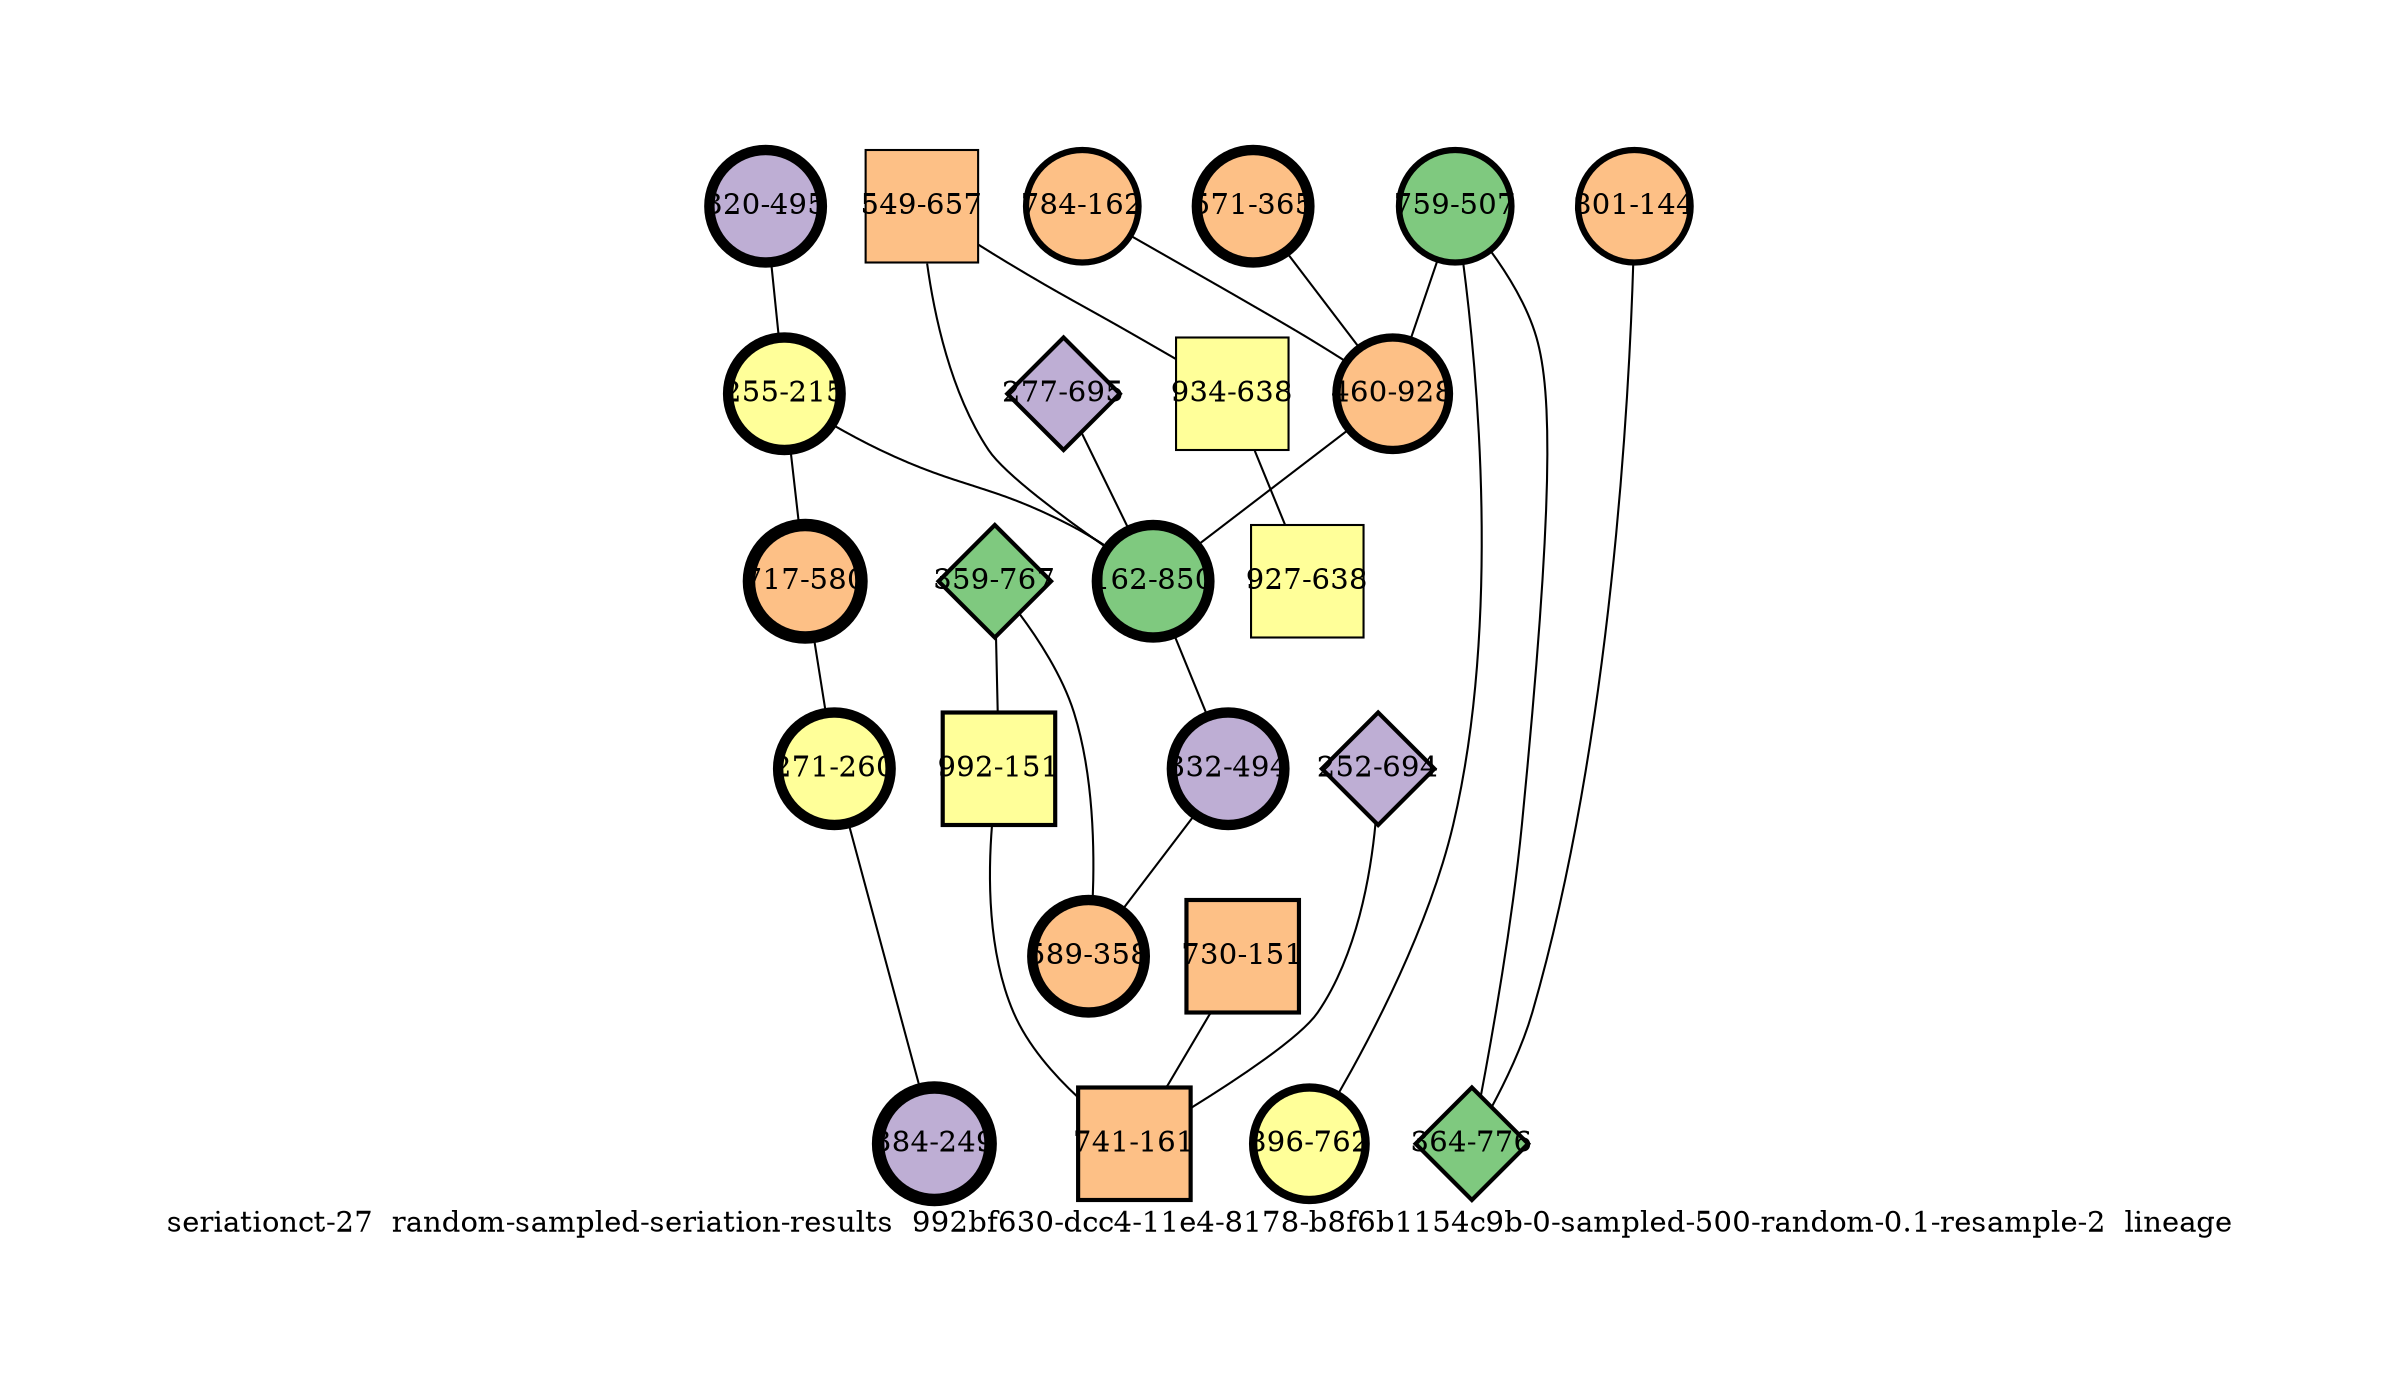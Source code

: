 strict graph "seriationct-27  random-sampled-seriation-results  992bf630-dcc4-11e4-8178-b8f6b1154c9b-0-sampled-500-random-0.1-resample-2  lineage" {
labelloc=b;
ratio=auto;
pad="1.0";
label="seriationct-27  random-sampled-seriation-results  992bf630-dcc4-11e4-8178-b8f6b1154c9b-0-sampled-500-random-0.1-resample-2  lineage";
node [width="0.75", style=filled, fixedsize=true, height="0.75", shape=circle, label=""];
0 [xCoordinate="495.0", appears_in_slice=5, yCoordinate="320.0", colorscheme=accent6, lineage_id=0, short_label="320-495", label="320-495", shape=circle, cluster_id=1, fillcolor=2, size="500.0", id=0, penwidth="5.0"];
1 [xCoordinate="215.0", appears_in_slice=5, yCoordinate="255.0", colorscheme=accent6, lineage_id=0, short_label="255-215", label="255-215", shape=circle, cluster_id=3, fillcolor=4, size="500.0", id=1, penwidth="5.0"];
2 [xCoordinate="657.0", appears_in_slice=1, yCoordinate="549.0", colorscheme=accent6, lineage_id=1, short_label="549-657", label="549-657", shape=square, cluster_id=2, fillcolor=3, size="500.0", id=2, penwidth="1.0"];
3 [xCoordinate="507.0", appears_in_slice=3, yCoordinate="759.0", colorscheme=accent6, lineage_id=0, short_label="759-507", label="759-507", shape=circle, cluster_id=0, fillcolor=1, size="500.0", id=3, penwidth="3.0"];
4 [xCoordinate="162.0", appears_in_slice=3, yCoordinate="784.0", colorscheme=accent6, lineage_id=0, short_label="784-162", label="784-162", shape=circle, cluster_id=2, fillcolor=3, size="500.0", id=4, penwidth="3.0"];
5 [xCoordinate="695.0", appears_in_slice=2, yCoordinate="277.0", colorscheme=accent6, lineage_id=2, short_label="277-695", label="277-695", shape=diamond, cluster_id=1, fillcolor=2, size="500.0", id=5, penwidth="2.0"];
6 [xCoordinate="365.0", appears_in_slice=5, yCoordinate="571.0", colorscheme=accent6, lineage_id=0, short_label="571-365", label="571-365", shape=circle, cluster_id=2, fillcolor=3, size="500.0", id=6, penwidth="5.0"];
7 [xCoordinate="767.0", appears_in_slice=2, yCoordinate="359.0", colorscheme=accent6, lineage_id=2, short_label="359-767", label="359-767", shape=diamond, cluster_id=0, fillcolor=1, size="500.0", id=7, penwidth="2.0"];
8 [xCoordinate="144.0", appears_in_slice=3, yCoordinate="801.0", colorscheme=accent6, lineage_id=0, short_label="801-144", label="801-144", shape=circle, cluster_id=2, fillcolor=3, size="500.0", id=8, penwidth="3.0"];
9 [xCoordinate="638.0", appears_in_slice=1, yCoordinate="934.0", colorscheme=accent6, lineage_id=1, short_label="934-638", label="934-638", shape=square, cluster_id=3, fillcolor=4, size="500.0", id=9, penwidth="1.0"];
10 [xCoordinate="580.0", appears_in_slice=6, yCoordinate="717.0", colorscheme=accent6, lineage_id=0, short_label="717-580", label="717-580", shape=circle, cluster_id=2, fillcolor=3, size="500.0", id=14, penwidth="6.0"];
11 [xCoordinate="928.0", appears_in_slice=4, yCoordinate="460.0", colorscheme=accent6, lineage_id=0, short_label="460-928", label="460-928", shape=circle, cluster_id=2, fillcolor=3, size="500.0", id=11, penwidth="4.0"];
12 [xCoordinate="850.0", appears_in_slice=5, yCoordinate="162.0", colorscheme=accent6, lineage_id=0, short_label="162-850", label="162-850", shape=circle, cluster_id=0, fillcolor=1, size="500.0", id=12, penwidth="5.0"];
13 [xCoordinate="494.0", appears_in_slice=5, yCoordinate="332.0", colorscheme=accent6, lineage_id=0, short_label="332-494", label="332-494", shape=circle, cluster_id=1, fillcolor=2, size="500.0", id=13, penwidth="5.0"];
14 [xCoordinate="694.0", appears_in_slice=2, yCoordinate="252.0", colorscheme=accent6, lineage_id=2, short_label="252-694", label="252-694", shape=diamond, cluster_id=1, fillcolor=2, size="500.0", id=10, penwidth="2.0"];
15 [xCoordinate="776.0", appears_in_slice=2, yCoordinate="364.0", colorscheme=accent6, lineage_id=2, short_label="364-776", label="364-776", shape=diamond, cluster_id=0, fillcolor=1, size="500.0", id=15, penwidth="2.0"];
16 [xCoordinate="762.0", appears_in_slice=4, yCoordinate="896.0", colorscheme=accent6, lineage_id=0, short_label="896-762", label="896-762", shape=circle, cluster_id=3, fillcolor=4, size="500.0", id=16, penwidth="4.0"];
17 [xCoordinate="358.0", appears_in_slice=5, yCoordinate="589.0", colorscheme=accent6, lineage_id=0, short_label="589-358", label="589-358", shape=circle, cluster_id=2, fillcolor=3, size="500.0", id=17, penwidth="5.0"];
18 [xCoordinate="151.0", appears_in_slice=2, yCoordinate="730.0", colorscheme=accent6, lineage_id=1, short_label="730-151", label="730-151", shape=square, cluster_id=2, fillcolor=3, size="500.0", id=18, penwidth="2.0"];
19 [xCoordinate="638.0", appears_in_slice=1, yCoordinate="927.0", colorscheme=accent6, lineage_id=1, short_label="927-638", label="927-638", shape=square, cluster_id=3, fillcolor=4, size="500.0", id=19, penwidth="1.0"];
20 [xCoordinate="260.0", appears_in_slice=5, yCoordinate="271.0", colorscheme=accent6, lineage_id=0, short_label="271-260", label="271-260", shape=circle, cluster_id=3, fillcolor=4, size="500.0", id=20, penwidth="5.0"];
21 [xCoordinate="249.0", appears_in_slice=6, yCoordinate="384.0", colorscheme=accent6, lineage_id=0, short_label="384-249", label="384-249", shape=circle, cluster_id=1, fillcolor=2, size="500.0", id=21, penwidth="6.0"];
22 [xCoordinate="151.0", appears_in_slice=2, yCoordinate="992.0", colorscheme=accent6, lineage_id=1, short_label="992-151", label="992-151", shape=square, cluster_id=3, fillcolor=4, size="500.0", id=22, penwidth="2.0"];
23 [xCoordinate="161.0", appears_in_slice=2, yCoordinate="741.0", colorscheme=accent6, lineage_id=1, short_label="741-161", label="741-161", shape=square, cluster_id=2, fillcolor=3, size="500.0", id=23, penwidth="2.0"];
0 -- 1  [inverseweight="2.96257610585", weight="0.337544071197"];
1 -- 10  [inverseweight="3.03058133338", weight="0.329969695578"];
1 -- 12  [inverseweight="2.93438144682", weight="0.340787323708"];
2 -- 9  [inverseweight="1.27196407096", weight="0.786185728693"];
2 -- 12  [inverseweight="1.53281953659", weight="0.652392519884"];
3 -- 16  [inverseweight="4.75909977007", weight="0.210123773048"];
3 -- 11  [inverseweight="1.73358397376", weight="0.576839665765"];
3 -- 15  [inverseweight="1.6443810156", weight="0.608131564713"];
4 -- 11  [inverseweight="1.64527101524", weight="0.607802599534"];
5 -- 12  [inverseweight="1.27914476114", weight="0.781772345379"];
6 -- 11  [inverseweight="2.08300788877", weight="0.480074994142"];
7 -- 17  [inverseweight="4.72835701306", weight="0.21148995248"];
7 -- 22  [inverseweight="35.7142857143", weight="0.028"];
8 -- 15  [inverseweight="2.85943131795", weight="0.34971988791"];
9 -- 19  [inverseweight="31.25", weight="0.032"];
10 -- 20  [inverseweight="3.73842877847", weight="0.267492055957"];
11 -- 12  [inverseweight="2.27729585738", weight="0.439117296403"];
12 -- 13  [inverseweight="2.0391015186", weight="0.49041207163"];
13 -- 17  [inverseweight="17.1903541043", weight="0.058172158289"];
14 -- 23  [inverseweight="4.12814503848", weight="0.242239550858"];
18 -- 23  [inverseweight="16.0375074775", weight="0.0623538290725"];
20 -- 21  [inverseweight="1.96694967426", weight="0.508401416206"];
22 -- 23  [inverseweight="21.5967106395", weight="0.0463033476112"];
}

